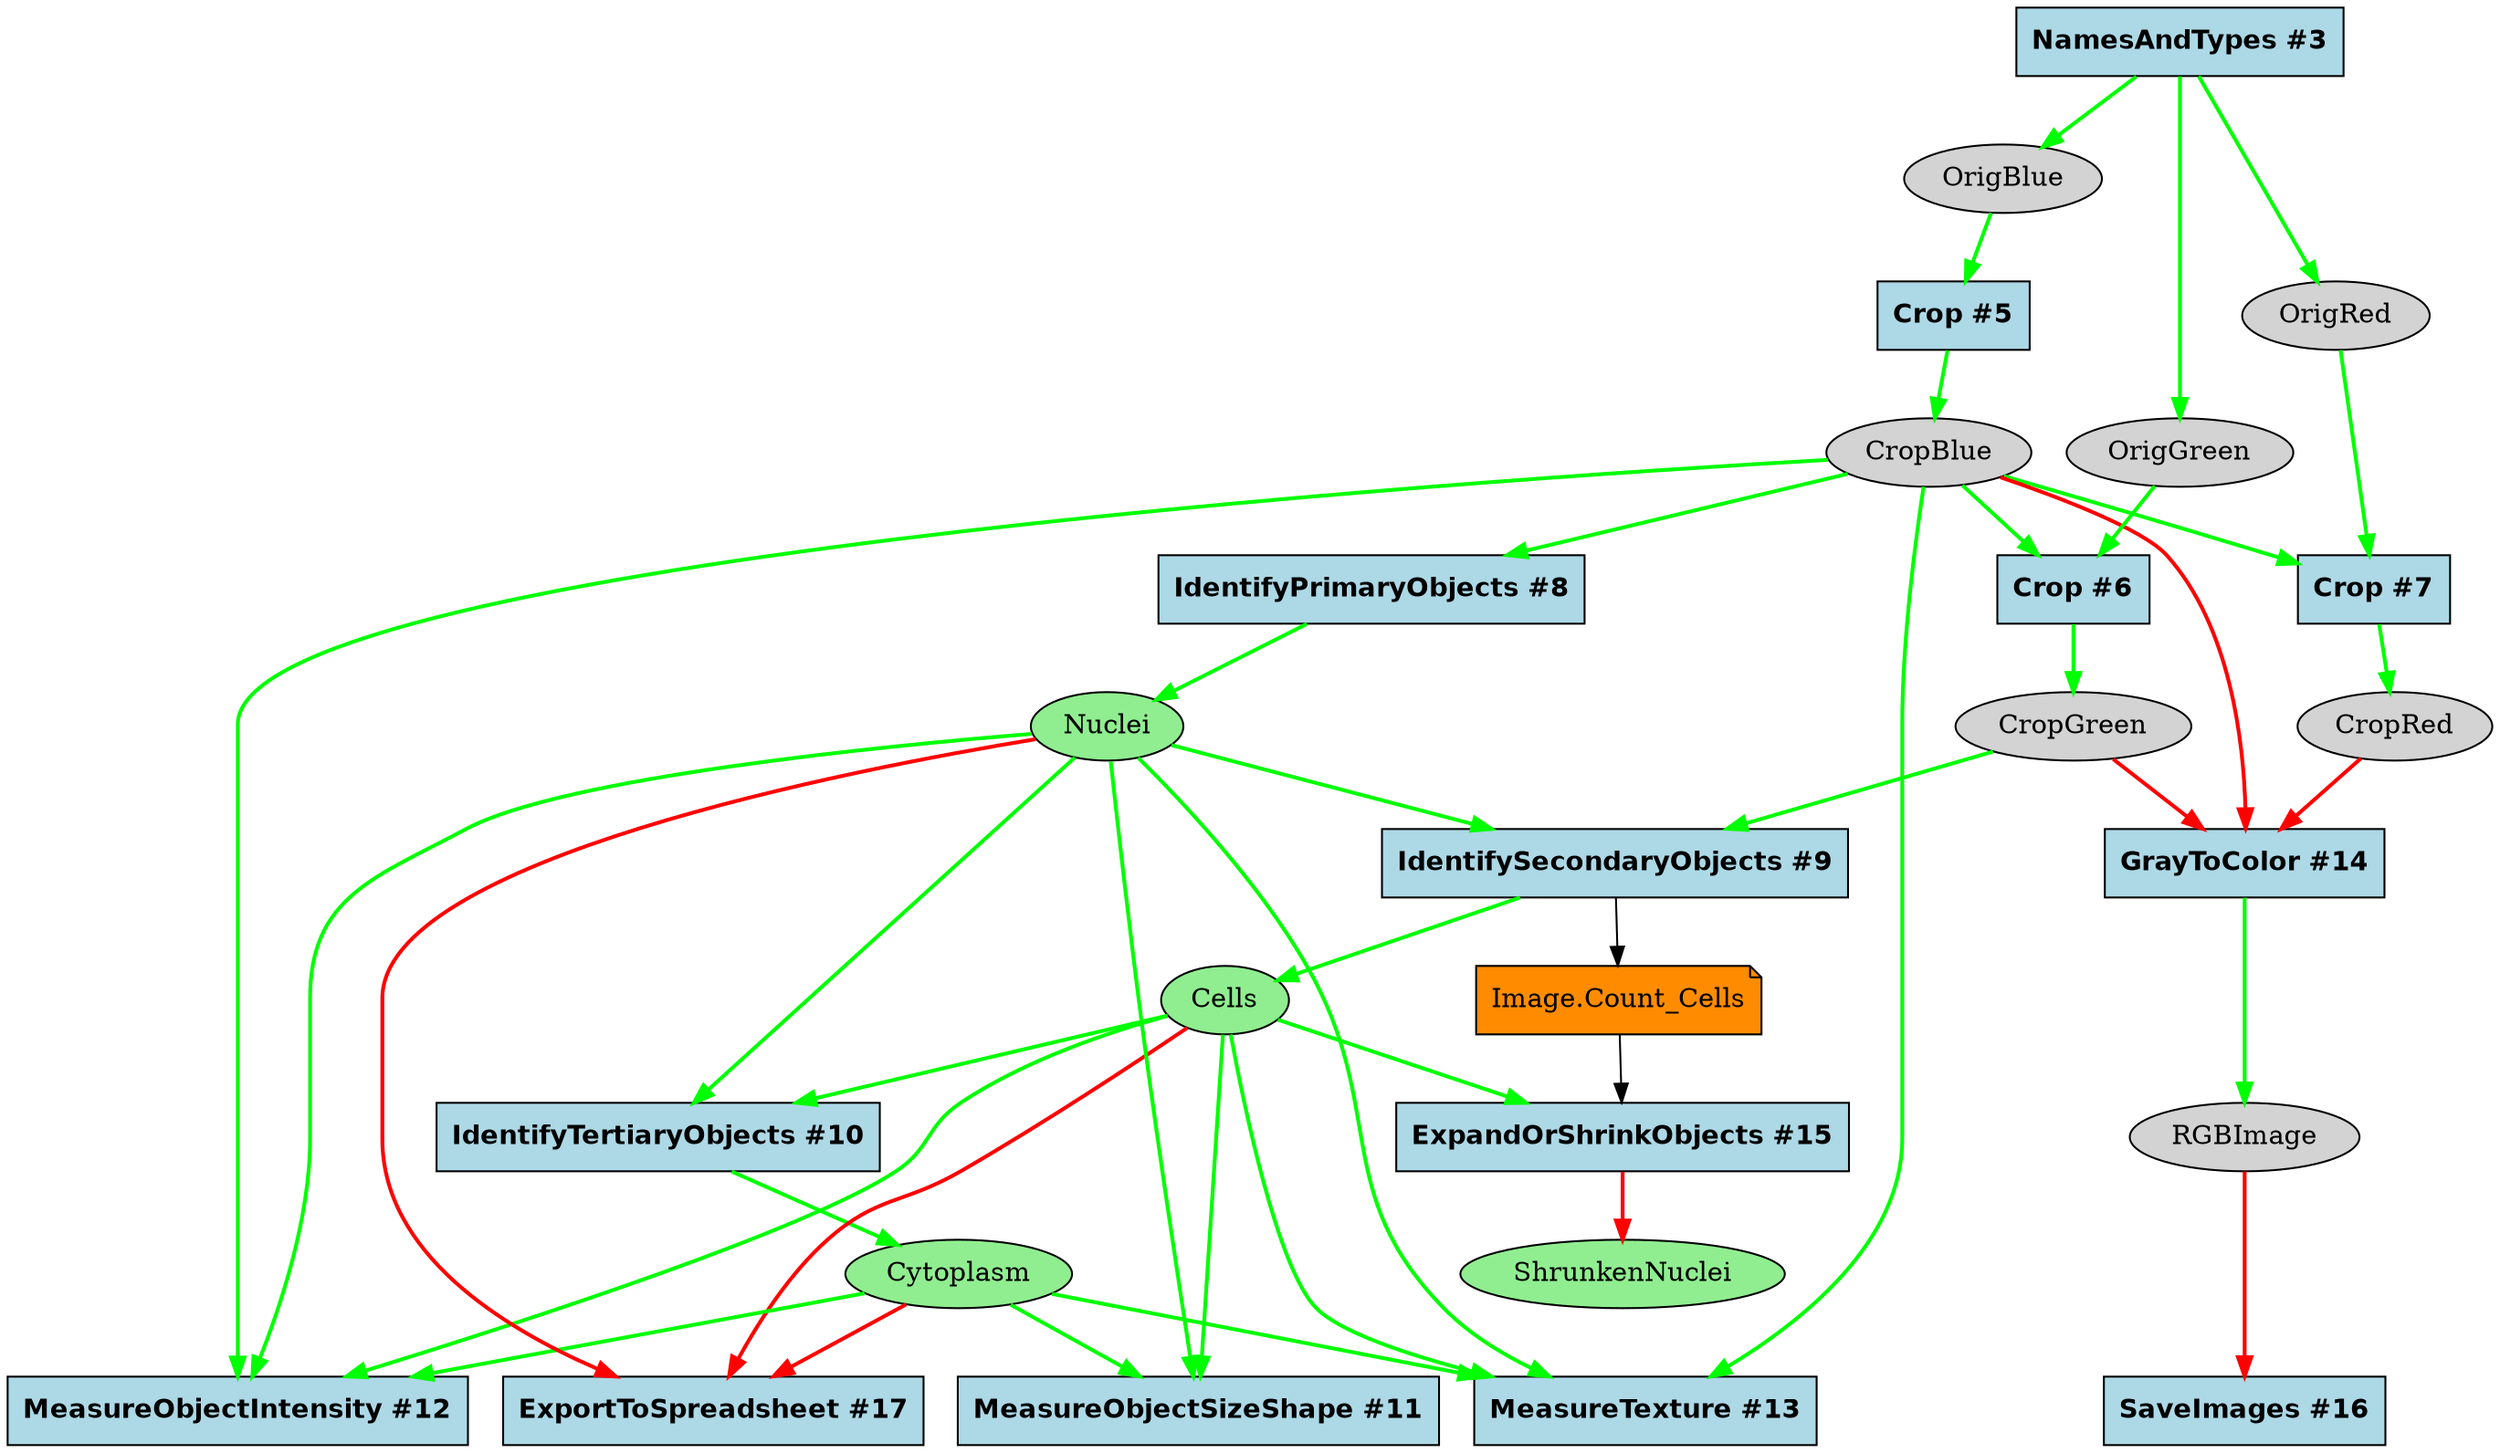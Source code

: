 strict digraph {
Crop_3338c939 [type=module, label="Crop #6", module_name=Crop, module_num=6, original_num=6, stable_id="Crop_3338c939", enabled=True, shape=box, style=filled, fontname="Helvetica-Bold", fillcolor=lightblue];
Crop_69178e56 [type=module, label="Crop #5", module_name=Crop, module_num=5, original_num=5, stable_id="Crop_69178e56", enabled=True, shape=box, style=filled, fontname="Helvetica-Bold", fillcolor=lightblue];
Crop_c899f862 [type=module, label="Crop #7", module_name=Crop, module_num=7, original_num=7, stable_id="Crop_c899f862", enabled=True, shape=box, style=filled, fontname="Helvetica-Bold", fillcolor=lightblue];
ExpandOrShrinkObjects_69eed197 [type=module, label="ExpandOrShrinkObjects #15", module_name=ExpandOrShrinkObjects, module_num=15, original_num=15, stable_id="ExpandOrShrinkObjects_69eed197", enabled=True, shape=box, style=filled, fontname="Helvetica-Bold", fillcolor=lightblue];
ExportToSpreadsheet_33e152a1 [type=module, label="ExportToSpreadsheet #17", module_name=ExportToSpreadsheet, module_num=17, original_num=17, stable_id="ExportToSpreadsheet_33e152a1", enabled=True, shape=box, style=filled, fontname="Helvetica-Bold", fillcolor=lightblue];
GrayToColor_dc85e759 [type=module, label="GrayToColor #14", module_name=GrayToColor, module_num=14, original_num=14, stable_id="GrayToColor_dc85e759", enabled=True, shape=box, style=filled, fontname="Helvetica-Bold", fillcolor=lightblue];
IdentifyPrimaryObjects_607bf3ab [type=module, label="IdentifyPrimaryObjects #8", module_name=IdentifyPrimaryObjects, module_num=8, original_num=8, stable_id="IdentifyPrimaryObjects_607bf3ab", enabled=True, shape=box, style=filled, fontname="Helvetica-Bold", fillcolor=lightblue];
IdentifySecondaryObjects_68fc4233 [type=module, label="IdentifySecondaryObjects #9", module_name=IdentifySecondaryObjects, module_num=9, original_num=9, stable_id="IdentifySecondaryObjects_68fc4233", enabled=True, shape=box, style=filled, fontname="Helvetica-Bold", fillcolor=lightblue];
IdentifyTertiaryObjects_81f6518a [type=module, label="IdentifyTertiaryObjects #10", module_name=IdentifyTertiaryObjects, module_num=10, original_num=10, stable_id="IdentifyTertiaryObjects_81f6518a", enabled=True, shape=box, style=filled, fontname="Helvetica-Bold", fillcolor=lightblue];
MeasureObjectIntensity_d08e8dd [type=module, label="MeasureObjectIntensity #12", module_name=MeasureObjectIntensity, module_num=12, original_num=12, stable_id="MeasureObjectIntensity_d08e8dd", enabled=True, shape=box, style=filled, fontname="Helvetica-Bold", fillcolor=lightblue];
MeasureObjectSizeShape_b98e5e63 [type=module, label="MeasureObjectSizeShape #11", module_name=MeasureObjectSizeShape, module_num=11, original_num=11, stable_id="MeasureObjectSizeShape_b98e5e63", enabled=True, shape=box, style=filled, fontname="Helvetica-Bold", fillcolor=lightblue];
MeasureTexture_f5144687 [type=module, label="MeasureTexture #13", module_name=MeasureTexture, module_num=13, original_num=13, stable_id="MeasureTexture_f5144687", enabled=True, shape=box, style=filled, fontname="Helvetica-Bold", fillcolor=lightblue];
NamesAndTypes_877c906e [type=module, label="NamesAndTypes #3", module_name=NamesAndTypes, module_num=3, original_num=3, stable_id="NamesAndTypes_877c906e", enabled=True, shape=box, style=filled, fontname="Helvetica-Bold", fillcolor=lightblue];
SaveImages_84040f13 [type=module, label="SaveImages #16", module_name=SaveImages, module_num=16, original_num=16, stable_id="SaveImages_84040f13", enabled=True, shape=box, style=filled, fontname="Helvetica-Bold", fillcolor=lightblue];
image__CropBlue [type=image, label=CropBlue, shape=ellipse, style=filled, fillcolor=lightgray];
image__CropGreen [type=image, label=CropGreen, shape=ellipse, style=filled, fillcolor=lightgray];
image__CropRed [type=image, label=CropRed, shape=ellipse, style=filled, fillcolor=lightgray];
image__OrigBlue [type=image, label=OrigBlue, shape=ellipse, style=filled, fillcolor=lightgray];
image__OrigGreen [type=image, label=OrigGreen, shape=ellipse, style=filled, fillcolor=lightgray];
image__OrigRed [type=image, label=OrigRed, shape=ellipse, style=filled, fillcolor=lightgray];
image__RGBImage [type=image, label=RGBImage, shape=ellipse, style=filled, fillcolor=lightgray];
"measurement__Image.Count_Cells" [type=measurement, label="Image.Count_Cells", shape=note, style=filled, fillcolor=darkorange];
object__Cells [type=object, label=Cells, shape=ellipse, style=filled, fillcolor=lightgreen];
object__Cytoplasm [type=object, label=Cytoplasm, shape=ellipse, style=filled, fillcolor=lightgreen];
object__Nuclei [type=object, label=Nuclei, shape=ellipse, style=filled, fillcolor=lightgreen];
object__ShrunkenNuclei [type=object, label=ShrunkenNuclei, shape=ellipse, style=filled, fillcolor=lightgreen];
Crop_3338c939 -> image__CropGreen [type="image_output", color=green, penwidth=2];
Crop_69178e56 -> image__CropBlue [type="image_output", color=green, penwidth=2];
Crop_c899f862 -> image__CropRed [type="image_output", color=green, penwidth=2];
ExpandOrShrinkObjects_69eed197 -> object__ShrunkenNuclei [type="object_output", color=red, penwidth=2];
GrayToColor_dc85e759 -> image__RGBImage [type="image_output", color=green, penwidth=2];
IdentifyPrimaryObjects_607bf3ab -> object__Nuclei [type="object_output", color=green, penwidth=2];
IdentifySecondaryObjects_68fc4233 -> "measurement__Image.Count_Cells" [type="measurement_output"];
IdentifySecondaryObjects_68fc4233 -> object__Cells [type="object_output", color=green, penwidth=2];
IdentifyTertiaryObjects_81f6518a -> object__Cytoplasm [type="object_output", color=green, penwidth=2];
NamesAndTypes_877c906e -> image__OrigBlue [type="image_output", color=green, penwidth=2];
NamesAndTypes_877c906e -> image__OrigGreen [type="image_output", color=green, penwidth=2];
NamesAndTypes_877c906e -> image__OrigRed [type="image_output", color=green, penwidth=2];
image__CropBlue -> Crop_3338c939 [type="image_input", color=green, penwidth=2];
image__CropBlue -> Crop_c899f862 [type="image_input", color=green, penwidth=2];
image__CropBlue -> GrayToColor_dc85e759 [type="image_input", color=red, penwidth=2];
image__CropBlue -> IdentifyPrimaryObjects_607bf3ab [type="image_input", color=green, penwidth=2];
image__CropBlue -> MeasureObjectIntensity_d08e8dd [type="image_input", color=green, penwidth=2];
image__CropBlue -> MeasureTexture_f5144687 [type="image_input", color=green, penwidth=2];
image__CropGreen -> GrayToColor_dc85e759 [type="image_input", color=red, penwidth=2];
image__CropGreen -> IdentifySecondaryObjects_68fc4233 [type="image_input", color=green, penwidth=2];
image__CropRed -> GrayToColor_dc85e759 [type="image_input", color=red, penwidth=2];
image__OrigBlue -> Crop_69178e56 [type="image_input", color=green, penwidth=2];
image__OrigGreen -> Crop_3338c939 [type="image_input", color=green, penwidth=2];
image__OrigRed -> Crop_c899f862 [type="image_input", color=green, penwidth=2];
image__RGBImage -> SaveImages_84040f13 [type="image_input", color=red, penwidth=2];
"measurement__Image.Count_Cells" -> ExpandOrShrinkObjects_69eed197 [type="measurement_input"];
object__Cells -> ExpandOrShrinkObjects_69eed197 [type="object_input", color=green, penwidth=2];
object__Cells -> ExportToSpreadsheet_33e152a1 [type="object_input", color=red, penwidth=2];
object__Cells -> IdentifyTertiaryObjects_81f6518a [type="object_input", color=green, penwidth=2];
object__Cells -> MeasureObjectIntensity_d08e8dd [type="object_input", color=green, penwidth=2];
object__Cells -> MeasureObjectSizeShape_b98e5e63 [type="object_input", color=green, penwidth=2];
object__Cells -> MeasureTexture_f5144687 [type="object_input", color=green, penwidth=2];
object__Cytoplasm -> ExportToSpreadsheet_33e152a1 [type="object_input", color=red, penwidth=2];
object__Cytoplasm -> MeasureObjectIntensity_d08e8dd [type="object_input", color=green, penwidth=2];
object__Cytoplasm -> MeasureObjectSizeShape_b98e5e63 [type="object_input", color=green, penwidth=2];
object__Cytoplasm -> MeasureTexture_f5144687 [type="object_input", color=green, penwidth=2];
object__Nuclei -> ExportToSpreadsheet_33e152a1 [type="object_input", color=red, penwidth=2];
object__Nuclei -> IdentifySecondaryObjects_68fc4233 [type="object_input", color=green, penwidth=2];
object__Nuclei -> IdentifyTertiaryObjects_81f6518a [type="object_input", color=green, penwidth=2];
object__Nuclei -> MeasureObjectIntensity_d08e8dd [type="object_input", color=green, penwidth=2];
object__Nuclei -> MeasureObjectSizeShape_b98e5e63 [type="object_input", color=green, penwidth=2];
object__Nuclei -> MeasureTexture_f5144687 [type="object_input", color=green, penwidth=2];

  {rank = min; NamesAndTypes_877c906e;}
  {rank = max; MeasureObjectSizeShape_b98e5e63; MeasureObjectIntensity_d08e8dd; MeasureTexture_f5144687; SaveImages_84040f13; ExportToSpreadsheet_33e152a1;}
}
